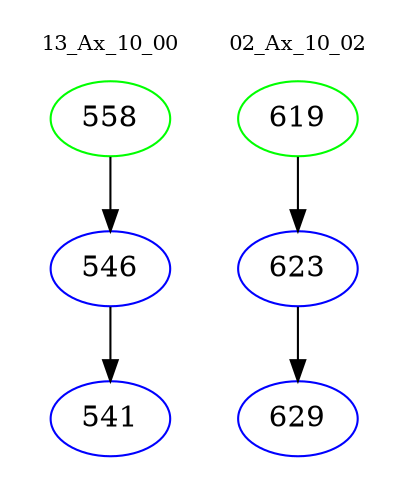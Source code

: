 digraph{
subgraph cluster_0 {
color = white
label = "13_Ax_10_00";
fontsize=10;
T0_558 [label="558", color="green"]
T0_558 -> T0_546 [color="black"]
T0_546 [label="546", color="blue"]
T0_546 -> T0_541 [color="black"]
T0_541 [label="541", color="blue"]
}
subgraph cluster_1 {
color = white
label = "02_Ax_10_02";
fontsize=10;
T1_619 [label="619", color="green"]
T1_619 -> T1_623 [color="black"]
T1_623 [label="623", color="blue"]
T1_623 -> T1_629 [color="black"]
T1_629 [label="629", color="blue"]
}
}

